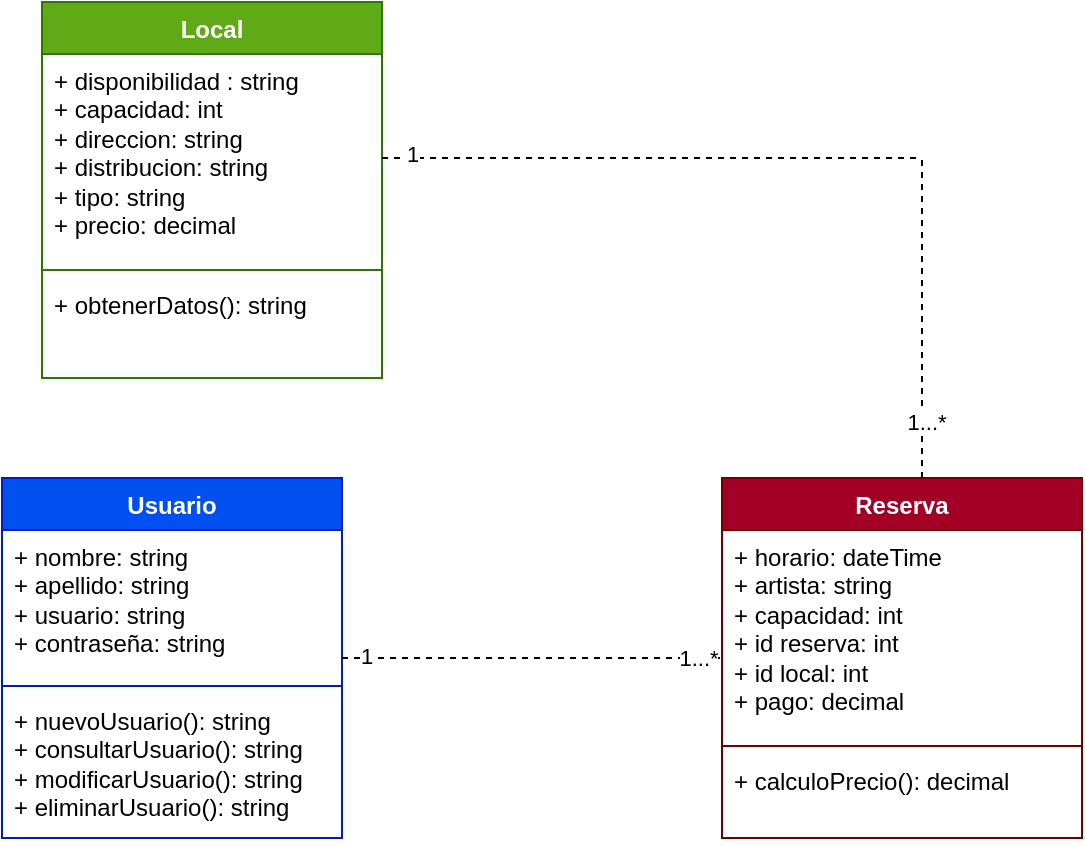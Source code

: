 <mxfile version="22.0.3" type="device">
  <diagram name="Page-1" id="c4acf3e9-155e-7222-9cf6-157b1a14988f">
    <mxGraphModel dx="864" dy="516" grid="1" gridSize="10" guides="1" tooltips="1" connect="1" arrows="1" fold="1" page="1" pageScale="1" pageWidth="850" pageHeight="1100" background="none" math="0" shadow="0">
      <root>
        <mxCell id="0" />
        <mxCell id="1" parent="0" />
        <mxCell id="UQbsAQz6PGSAEky7cHmT-1" value="Local" style="swimlane;fontStyle=1;align=center;verticalAlign=top;childLayout=stackLayout;horizontal=1;startSize=26;horizontalStack=0;resizeParent=1;resizeParentMax=0;resizeLast=0;collapsible=1;marginBottom=0;whiteSpace=wrap;html=1;fillColor=#60a917;fontColor=#ffffff;strokeColor=#2D7600;" vertex="1" parent="1">
          <mxGeometry x="120" y="72" width="170" height="188" as="geometry" />
        </mxCell>
        <mxCell id="UQbsAQz6PGSAEky7cHmT-2" value="+ disponibilidad : string&lt;br&gt;+ capacidad: int&lt;br&gt;+ direccion: string&lt;br&gt;+ distribucion: string&lt;br&gt;+ tipo: string&lt;br&gt;+ precio: decimal" style="text;strokeColor=none;fillColor=none;align=left;verticalAlign=top;spacingLeft=4;spacingRight=4;overflow=hidden;rotatable=0;points=[[0,0.5],[1,0.5]];portConstraint=eastwest;whiteSpace=wrap;html=1;" vertex="1" parent="UQbsAQz6PGSAEky7cHmT-1">
          <mxGeometry y="26" width="170" height="104" as="geometry" />
        </mxCell>
        <mxCell id="UQbsAQz6PGSAEky7cHmT-3" value="" style="line;strokeWidth=1;fillColor=none;align=left;verticalAlign=middle;spacingTop=-1;spacingLeft=3;spacingRight=3;rotatable=0;labelPosition=right;points=[];portConstraint=eastwest;strokeColor=inherit;" vertex="1" parent="UQbsAQz6PGSAEky7cHmT-1">
          <mxGeometry y="130" width="170" height="8" as="geometry" />
        </mxCell>
        <mxCell id="UQbsAQz6PGSAEky7cHmT-4" value="+ obtenerDatos(): string" style="text;strokeColor=none;fillColor=none;align=left;verticalAlign=top;spacingLeft=4;spacingRight=4;overflow=hidden;rotatable=0;points=[[0,0.5],[1,0.5]];portConstraint=eastwest;whiteSpace=wrap;html=1;" vertex="1" parent="UQbsAQz6PGSAEky7cHmT-1">
          <mxGeometry y="138" width="170" height="50" as="geometry" />
        </mxCell>
        <mxCell id="UQbsAQz6PGSAEky7cHmT-5" value="Usuario" style="swimlane;fontStyle=1;align=center;verticalAlign=top;childLayout=stackLayout;horizontal=1;startSize=26;horizontalStack=0;resizeParent=1;resizeParentMax=0;resizeLast=0;collapsible=1;marginBottom=0;whiteSpace=wrap;html=1;fillColor=#0050ef;fontColor=#ffffff;strokeColor=#001DBC;" vertex="1" parent="1">
          <mxGeometry x="100" y="310" width="170" height="180" as="geometry" />
        </mxCell>
        <mxCell id="UQbsAQz6PGSAEky7cHmT-6" value="+ nombre: string&lt;br&gt;+ apellido: string&lt;br&gt;+ usuario: string&lt;br&gt;+ contraseña: string&lt;br&gt;" style="text;strokeColor=none;fillColor=none;align=left;verticalAlign=top;spacingLeft=4;spacingRight=4;overflow=hidden;rotatable=0;points=[[0,0.5],[1,0.5]];portConstraint=eastwest;whiteSpace=wrap;html=1;" vertex="1" parent="UQbsAQz6PGSAEky7cHmT-5">
          <mxGeometry y="26" width="170" height="74" as="geometry" />
        </mxCell>
        <mxCell id="UQbsAQz6PGSAEky7cHmT-7" value="" style="line;strokeWidth=1;fillColor=none;align=left;verticalAlign=middle;spacingTop=-1;spacingLeft=3;spacingRight=3;rotatable=0;labelPosition=right;points=[];portConstraint=eastwest;strokeColor=inherit;" vertex="1" parent="UQbsAQz6PGSAEky7cHmT-5">
          <mxGeometry y="100" width="170" height="8" as="geometry" />
        </mxCell>
        <mxCell id="UQbsAQz6PGSAEky7cHmT-8" value="+ nuevoUsuario(): string&lt;br&gt;+ consultarUsuario(): string&lt;br&gt;+ modificarUsuario(): string&lt;br&gt;+ eliminarUsuario(): string" style="text;strokeColor=none;fillColor=none;align=left;verticalAlign=top;spacingLeft=4;spacingRight=4;overflow=hidden;rotatable=0;points=[[0,0.5],[1,0.5]];portConstraint=eastwest;whiteSpace=wrap;html=1;" vertex="1" parent="UQbsAQz6PGSAEky7cHmT-5">
          <mxGeometry y="108" width="170" height="72" as="geometry" />
        </mxCell>
        <mxCell id="UQbsAQz6PGSAEky7cHmT-9" value="Reserva" style="swimlane;fontStyle=1;align=center;verticalAlign=top;childLayout=stackLayout;horizontal=1;startSize=26;horizontalStack=0;resizeParent=1;resizeParentMax=0;resizeLast=0;collapsible=1;marginBottom=0;whiteSpace=wrap;html=1;fillColor=#a20025;fontColor=#ffffff;strokeColor=#6F0000;" vertex="1" parent="1">
          <mxGeometry x="460" y="310" width="180" height="180" as="geometry" />
        </mxCell>
        <mxCell id="UQbsAQz6PGSAEky7cHmT-10" value="+ horario: dateTime&lt;br&gt;+ artista: string&lt;br&gt;+ capacidad: int&lt;br&gt;+ id reserva: int&lt;br&gt;+ id local: int&lt;br&gt;+ pago: decimal" style="text;strokeColor=none;fillColor=none;align=left;verticalAlign=top;spacingLeft=4;spacingRight=4;overflow=hidden;rotatable=0;points=[[0,0.5],[1,0.5]];portConstraint=eastwest;whiteSpace=wrap;html=1;" vertex="1" parent="UQbsAQz6PGSAEky7cHmT-9">
          <mxGeometry y="26" width="180" height="104" as="geometry" />
        </mxCell>
        <mxCell id="UQbsAQz6PGSAEky7cHmT-11" value="" style="line;strokeWidth=1;fillColor=none;align=left;verticalAlign=middle;spacingTop=-1;spacingLeft=3;spacingRight=3;rotatable=0;labelPosition=right;points=[];portConstraint=eastwest;strokeColor=inherit;" vertex="1" parent="UQbsAQz6PGSAEky7cHmT-9">
          <mxGeometry y="130" width="180" height="8" as="geometry" />
        </mxCell>
        <mxCell id="UQbsAQz6PGSAEky7cHmT-12" value="+ calculoPrecio(): decimal&lt;br&gt;" style="text;strokeColor=none;fillColor=none;align=left;verticalAlign=top;spacingLeft=4;spacingRight=4;overflow=hidden;rotatable=0;points=[[0,0.5],[1,0.5]];portConstraint=eastwest;whiteSpace=wrap;html=1;" vertex="1" parent="UQbsAQz6PGSAEky7cHmT-9">
          <mxGeometry y="138" width="180" height="42" as="geometry" />
        </mxCell>
        <mxCell id="UQbsAQz6PGSAEky7cHmT-17" value="" style="endArrow=none;dashed=1;html=1;rounded=0;" edge="1" parent="1">
          <mxGeometry width="50" height="50" relative="1" as="geometry">
            <mxPoint x="560" y="310" as="sourcePoint" />
            <mxPoint x="560" y="150" as="targetPoint" />
          </mxGeometry>
        </mxCell>
        <mxCell id="UQbsAQz6PGSAEky7cHmT-24" value="1...*" style="edgeLabel;html=1;align=center;verticalAlign=middle;resizable=0;points=[];" vertex="1" connectable="0" parent="UQbsAQz6PGSAEky7cHmT-17">
          <mxGeometry x="-0.65" y="-2" relative="1" as="geometry">
            <mxPoint as="offset" />
          </mxGeometry>
        </mxCell>
        <mxCell id="UQbsAQz6PGSAEky7cHmT-18" value="" style="endArrow=none;dashed=1;html=1;rounded=0;exitX=1;exitY=0.5;exitDx=0;exitDy=0;" edge="1" parent="1" source="UQbsAQz6PGSAEky7cHmT-2">
          <mxGeometry width="50" height="50" relative="1" as="geometry">
            <mxPoint x="460" y="200" as="sourcePoint" />
            <mxPoint x="560" y="150" as="targetPoint" />
          </mxGeometry>
        </mxCell>
        <mxCell id="UQbsAQz6PGSAEky7cHmT-20" value="1" style="edgeLabel;html=1;align=center;verticalAlign=middle;resizable=0;points=[];" vertex="1" connectable="0" parent="UQbsAQz6PGSAEky7cHmT-18">
          <mxGeometry x="-0.889" y="2" relative="1" as="geometry">
            <mxPoint as="offset" />
          </mxGeometry>
        </mxCell>
        <mxCell id="UQbsAQz6PGSAEky7cHmT-21" value="" style="endArrow=none;dashed=1;html=1;rounded=0;" edge="1" parent="1">
          <mxGeometry width="50" height="50" relative="1" as="geometry">
            <mxPoint x="270" y="400" as="sourcePoint" />
            <mxPoint x="460" y="400" as="targetPoint" />
          </mxGeometry>
        </mxCell>
        <mxCell id="UQbsAQz6PGSAEky7cHmT-22" value="1" style="edgeLabel;html=1;align=center;verticalAlign=middle;resizable=0;points=[];" vertex="1" connectable="0" parent="UQbsAQz6PGSAEky7cHmT-21">
          <mxGeometry x="-0.874" y="1" relative="1" as="geometry">
            <mxPoint as="offset" />
          </mxGeometry>
        </mxCell>
        <mxCell id="UQbsAQz6PGSAEky7cHmT-23" value="1...*" style="edgeLabel;html=1;align=center;verticalAlign=middle;resizable=0;points=[];" vertex="1" connectable="0" parent="UQbsAQz6PGSAEky7cHmT-21">
          <mxGeometry x="0.874" relative="1" as="geometry">
            <mxPoint as="offset" />
          </mxGeometry>
        </mxCell>
      </root>
    </mxGraphModel>
  </diagram>
</mxfile>
